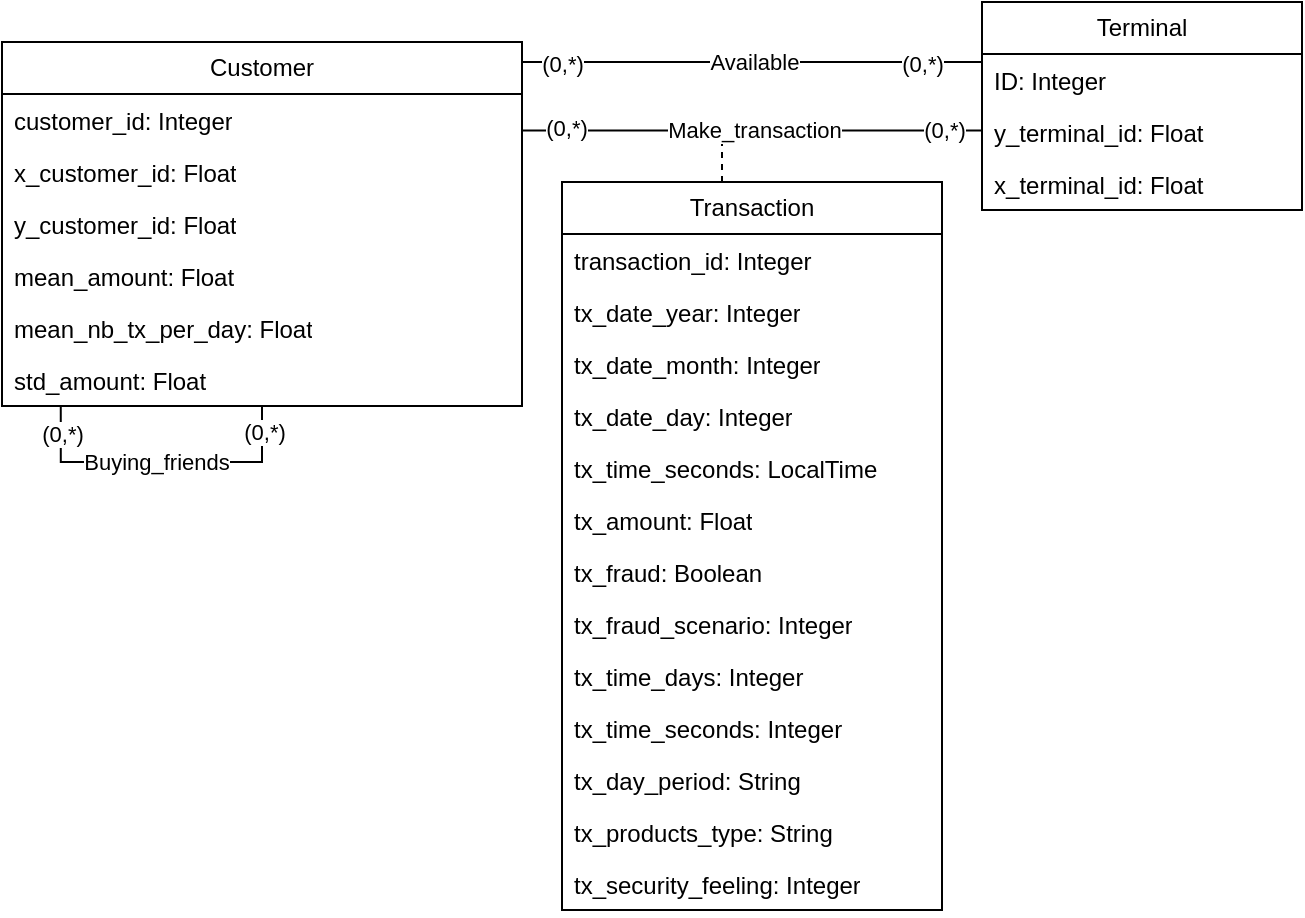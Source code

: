 <mxfile version="25.0.1">
  <diagram name="Pagina-1" id="q-vKuexcqwlGs1cbS1uG">
    <mxGraphModel grid="1" page="1" gridSize="10" guides="1" tooltips="1" connect="1" arrows="1" fold="1" pageScale="1" pageWidth="827" pageHeight="1169" math="0" shadow="0">
      <root>
        <mxCell id="0" />
        <mxCell id="1" parent="0" />
        <mxCell id="nroqLIsP4G2n3ZOkZt5B-1" value="Customer" style="swimlane;fontStyle=0;childLayout=stackLayout;horizontal=1;startSize=26;fillColor=none;horizontalStack=0;resizeParent=1;resizeParentMax=0;resizeLast=0;collapsible=1;marginBottom=0;whiteSpace=wrap;html=1;" vertex="1" parent="1">
          <mxGeometry x="40" y="150" width="260" height="182" as="geometry" />
        </mxCell>
        <mxCell id="nroqLIsP4G2n3ZOkZt5B-2" value="&lt;span class=&quot;n-body-medium line-clamp-3 basis-1/3 font-black&quot;&gt;customer_id&lt;/span&gt;: Integer" style="text;strokeColor=none;fillColor=none;align=left;verticalAlign=top;spacingLeft=4;spacingRight=4;overflow=hidden;rotatable=0;points=[[0,0.5],[1,0.5]];portConstraint=eastwest;whiteSpace=wrap;html=1;" vertex="1" parent="nroqLIsP4G2n3ZOkZt5B-1">
          <mxGeometry y="26" width="260" height="26" as="geometry" />
        </mxCell>
        <mxCell id="nroqLIsP4G2n3ZOkZt5B-3" value="&lt;span class=&quot;n-body-medium line-clamp-3 basis-1/3 font-black&quot;&gt;x_customer_id&lt;/span&gt;: Float" style="text;strokeColor=none;fillColor=none;align=left;verticalAlign=top;spacingLeft=4;spacingRight=4;overflow=hidden;rotatable=0;points=[[0,0.5],[1,0.5]];portConstraint=eastwest;whiteSpace=wrap;html=1;" vertex="1" parent="nroqLIsP4G2n3ZOkZt5B-1">
          <mxGeometry y="52" width="260" height="26" as="geometry" />
        </mxCell>
        <mxCell id="23xXjeNVzSgfdWQKq-GB-1" value="&lt;span class=&quot;n-body-medium line-clamp-3 basis-1/3 font-black&quot;&gt;y_customer_id&lt;/span&gt;: Float" style="text;strokeColor=none;fillColor=none;align=left;verticalAlign=top;spacingLeft=4;spacingRight=4;overflow=hidden;rotatable=0;points=[[0,0.5],[1,0.5]];portConstraint=eastwest;whiteSpace=wrap;html=1;" vertex="1" parent="nroqLIsP4G2n3ZOkZt5B-1">
          <mxGeometry y="78" width="260" height="26" as="geometry" />
        </mxCell>
        <mxCell id="nroqLIsP4G2n3ZOkZt5B-4" value="&lt;span class=&quot;n-body-medium line-clamp-3 basis-1/3 font-black&quot;&gt;mean_amount&lt;/span&gt;&lt;span dir=&quot;ltr&quot; class=&quot;text__translation&quot;&gt;: Float&lt;br&gt;&lt;/span&gt;" style="text;strokeColor=none;fillColor=none;align=left;verticalAlign=top;spacingLeft=4;spacingRight=4;overflow=hidden;rotatable=0;points=[[0,0.5],[1,0.5]];portConstraint=eastwest;whiteSpace=wrap;html=1;" vertex="1" parent="nroqLIsP4G2n3ZOkZt5B-1">
          <mxGeometry y="104" width="260" height="26" as="geometry" />
        </mxCell>
        <mxCell id="nroqLIsP4G2n3ZOkZt5B-6" value="&lt;span class=&quot;n-body-medium line-clamp-3 basis-1/3 font-black&quot;&gt;mean_nb_tx_per_day: Float&lt;br&gt;&lt;/span&gt;" style="text;strokeColor=none;fillColor=none;align=left;verticalAlign=top;spacingLeft=4;spacingRight=4;overflow=hidden;rotatable=0;points=[[0,0.5],[1,0.5]];portConstraint=eastwest;whiteSpace=wrap;html=1;" vertex="1" parent="nroqLIsP4G2n3ZOkZt5B-1">
          <mxGeometry y="130" width="260" height="26" as="geometry" />
        </mxCell>
        <mxCell id="nroqLIsP4G2n3ZOkZt5B-7" value="&lt;span class=&quot;n-body-medium line-clamp-3 basis-1/3 font-black&quot;&gt;std_amount: Float&lt;br&gt;&lt;/span&gt;" style="text;strokeColor=none;fillColor=none;align=left;verticalAlign=top;spacingLeft=4;spacingRight=4;overflow=hidden;rotatable=0;points=[[0,0.5],[1,0.5]];portConstraint=eastwest;whiteSpace=wrap;html=1;" vertex="1" parent="nroqLIsP4G2n3ZOkZt5B-1">
          <mxGeometry y="156" width="260" height="26" as="geometry" />
        </mxCell>
        <mxCell id="gTuj9j2So7aJlRHHhXkW-4" style="edgeStyle=orthogonalEdgeStyle;rounded=0;orthogonalLoop=1;jettySize=auto;html=1;entryX=0.113;entryY=1.003;entryDx=0;entryDy=0;entryPerimeter=0;endArrow=none;endFill=0;" edge="1" parent="nroqLIsP4G2n3ZOkZt5B-1" source="nroqLIsP4G2n3ZOkZt5B-1" target="nroqLIsP4G2n3ZOkZt5B-7">
          <mxGeometry relative="1" as="geometry">
            <mxPoint x="30" y="160" as="targetPoint" />
            <Array as="points">
              <mxPoint x="130" y="210" />
              <mxPoint x="29" y="210" />
            </Array>
          </mxGeometry>
        </mxCell>
        <mxCell id="gTuj9j2So7aJlRHHhXkW-5" value="Buying_friends" style="edgeLabel;html=1;align=center;verticalAlign=middle;resizable=0;points=[];" connectable="0" vertex="1" parent="gTuj9j2So7aJlRHHhXkW-4">
          <mxGeometry x="0.038" relative="1" as="geometry">
            <mxPoint as="offset" />
          </mxGeometry>
        </mxCell>
        <mxCell id="gTuj9j2So7aJlRHHhXkW-6" value="(0,*)" style="edgeLabel;html=1;align=center;verticalAlign=middle;resizable=0;points=[];" connectable="0" vertex="1" parent="gTuj9j2So7aJlRHHhXkW-4">
          <mxGeometry x="-0.885" y="1" relative="1" as="geometry">
            <mxPoint y="4" as="offset" />
          </mxGeometry>
        </mxCell>
        <mxCell id="gTuj9j2So7aJlRHHhXkW-7" value="(0,*)" style="edgeLabel;html=1;align=center;verticalAlign=middle;resizable=0;points=[];" connectable="0" vertex="1" parent="gTuj9j2So7aJlRHHhXkW-4">
          <mxGeometry x="0.905" relative="1" as="geometry">
            <mxPoint y="6" as="offset" />
          </mxGeometry>
        </mxCell>
        <mxCell id="nroqLIsP4G2n3ZOkZt5B-8" value="Terminal" style="swimlane;fontStyle=0;childLayout=stackLayout;horizontal=1;startSize=26;fillColor=none;horizontalStack=0;resizeParent=1;resizeParentMax=0;resizeLast=0;collapsible=1;marginBottom=0;whiteSpace=wrap;html=1;" vertex="1" parent="1">
          <mxGeometry x="530" y="130" width="160" height="104" as="geometry" />
        </mxCell>
        <mxCell id="nroqLIsP4G2n3ZOkZt5B-9" value="ID: Integer" style="text;strokeColor=none;fillColor=none;align=left;verticalAlign=top;spacingLeft=4;spacingRight=4;overflow=hidden;rotatable=0;points=[[0,0.5],[1,0.5]];portConstraint=eastwest;whiteSpace=wrap;html=1;" vertex="1" parent="nroqLIsP4G2n3ZOkZt5B-8">
          <mxGeometry y="26" width="160" height="26" as="geometry" />
        </mxCell>
        <mxCell id="23xXjeNVzSgfdWQKq-GB-3" value="&lt;span class=&quot;n-body-medium line-clamp-3 basis-1/3 font-black&quot;&gt;y_terminal_id&lt;/span&gt;: Float" style="text;strokeColor=none;fillColor=none;align=left;verticalAlign=top;spacingLeft=4;spacingRight=4;overflow=hidden;rotatable=0;points=[[0,0.5],[1,0.5]];portConstraint=eastwest;whiteSpace=wrap;html=1;" vertex="1" parent="nroqLIsP4G2n3ZOkZt5B-8">
          <mxGeometry y="52" width="160" height="26" as="geometry" />
        </mxCell>
        <mxCell id="23xXjeNVzSgfdWQKq-GB-2" value="&lt;span class=&quot;n-body-medium line-clamp-3 basis-1/3 font-black&quot;&gt;x_&lt;/span&gt;&lt;span class=&quot;n-body-medium line-clamp-3 basis-1/3 font-black&quot;&gt;terminal&lt;/span&gt;&lt;span class=&quot;n-body-medium line-clamp-3 basis-1/3 font-black&quot;&gt;_id&lt;/span&gt;: Float" style="text;strokeColor=none;fillColor=none;align=left;verticalAlign=top;spacingLeft=4;spacingRight=4;overflow=hidden;rotatable=0;points=[[0,0.5],[1,0.5]];portConstraint=eastwest;whiteSpace=wrap;html=1;" vertex="1" parent="nroqLIsP4G2n3ZOkZt5B-8">
          <mxGeometry y="78" width="160" height="26" as="geometry" />
        </mxCell>
        <mxCell id="nroqLIsP4G2n3ZOkZt5B-14" style="edgeStyle=orthogonalEdgeStyle;rounded=0;orthogonalLoop=1;jettySize=auto;html=1;entryX=0;entryY=0.154;entryDx=0;entryDy=0;entryPerimeter=0;endArrow=none;endFill=0;" edge="1" parent="1" source="nroqLIsP4G2n3ZOkZt5B-1" target="nroqLIsP4G2n3ZOkZt5B-9">
          <mxGeometry relative="1" as="geometry">
            <Array as="points">
              <mxPoint x="350" y="160" />
              <mxPoint x="350" y="160" />
            </Array>
          </mxGeometry>
        </mxCell>
        <mxCell id="nroqLIsP4G2n3ZOkZt5B-16" value="Available" style="edgeLabel;html=1;align=center;verticalAlign=middle;resizable=0;points=[];" connectable="0" vertex="1" parent="nroqLIsP4G2n3ZOkZt5B-14">
          <mxGeometry x="0.069" relative="1" as="geometry">
            <mxPoint x="-7" as="offset" />
          </mxGeometry>
        </mxCell>
        <mxCell id="nroqLIsP4G2n3ZOkZt5B-17" value="(0,*)" style="edgeLabel;html=1;align=center;verticalAlign=middle;resizable=0;points=[];" connectable="0" vertex="1" parent="nroqLIsP4G2n3ZOkZt5B-14">
          <mxGeometry x="0.843" y="-1" relative="1" as="geometry">
            <mxPoint x="-12" as="offset" />
          </mxGeometry>
        </mxCell>
        <mxCell id="nroqLIsP4G2n3ZOkZt5B-18" value="(0,*)" style="edgeLabel;html=1;align=center;verticalAlign=middle;resizable=0;points=[];" connectable="0" vertex="1" parent="nroqLIsP4G2n3ZOkZt5B-14">
          <mxGeometry x="-0.831" y="-1" relative="1" as="geometry">
            <mxPoint as="offset" />
          </mxGeometry>
        </mxCell>
        <mxCell id="nroqLIsP4G2n3ZOkZt5B-34" style="edgeStyle=orthogonalEdgeStyle;rounded=0;orthogonalLoop=1;jettySize=auto;html=1;dashed=1;endArrow=none;endFill=0;" edge="1" parent="1" source="nroqLIsP4G2n3ZOkZt5B-19">
          <mxGeometry relative="1" as="geometry">
            <mxPoint x="400" y="200" as="targetPoint" />
            <Array as="points">
              <mxPoint x="400" y="210" />
              <mxPoint x="400" y="210" />
            </Array>
          </mxGeometry>
        </mxCell>
        <mxCell id="nroqLIsP4G2n3ZOkZt5B-19" value="Transaction" style="swimlane;fontStyle=0;childLayout=stackLayout;horizontal=1;startSize=26;fillColor=none;horizontalStack=0;resizeParent=1;resizeParentMax=0;resizeLast=0;collapsible=1;marginBottom=0;whiteSpace=wrap;html=1;" vertex="1" parent="1">
          <mxGeometry x="320" y="220" width="190" height="364" as="geometry" />
        </mxCell>
        <mxCell id="nroqLIsP4G2n3ZOkZt5B-20" value="transaction_id: Integer" style="text;strokeColor=none;fillColor=none;align=left;verticalAlign=top;spacingLeft=4;spacingRight=4;overflow=hidden;rotatable=0;points=[[0,0.5],[1,0.5]];portConstraint=eastwest;whiteSpace=wrap;html=1;" vertex="1" parent="nroqLIsP4G2n3ZOkZt5B-19">
          <mxGeometry y="26" width="190" height="26" as="geometry" />
        </mxCell>
        <mxCell id="nroqLIsP4G2n3ZOkZt5B-27" value="&lt;span class=&quot;n-body-medium line-clamp-3 basis-1/3 font-black&quot;&gt;tx_date_year:&lt;/span&gt; Integer" style="text;strokeColor=none;fillColor=none;align=left;verticalAlign=top;spacingLeft=4;spacingRight=4;overflow=hidden;rotatable=0;points=[[0,0.5],[1,0.5]];portConstraint=eastwest;whiteSpace=wrap;html=1;" vertex="1" parent="nroqLIsP4G2n3ZOkZt5B-19">
          <mxGeometry y="52" width="190" height="26" as="geometry" />
        </mxCell>
        <mxCell id="23xXjeNVzSgfdWQKq-GB-4" value="&lt;span class=&quot;n-body-medium line-clamp-3 basis-1/3 font-black&quot;&gt;tx_date_month:&lt;/span&gt; Integer" style="text;strokeColor=none;fillColor=none;align=left;verticalAlign=top;spacingLeft=4;spacingRight=4;overflow=hidden;rotatable=0;points=[[0,0.5],[1,0.5]];portConstraint=eastwest;whiteSpace=wrap;html=1;" vertex="1" parent="nroqLIsP4G2n3ZOkZt5B-19">
          <mxGeometry y="78" width="190" height="26" as="geometry" />
        </mxCell>
        <mxCell id="23xXjeNVzSgfdWQKq-GB-5" value="&lt;span class=&quot;n-body-medium line-clamp-3 basis-1/3 font-black&quot;&gt;tx_date_day:&lt;/span&gt; Integer" style="text;strokeColor=none;fillColor=none;align=left;verticalAlign=top;spacingLeft=4;spacingRight=4;overflow=hidden;rotatable=0;points=[[0,0.5],[1,0.5]];portConstraint=eastwest;whiteSpace=wrap;html=1;" vertex="1" parent="nroqLIsP4G2n3ZOkZt5B-19">
          <mxGeometry y="104" width="190" height="26" as="geometry" />
        </mxCell>
        <mxCell id="23xXjeNVzSgfdWQKq-GB-8" value="&lt;span class=&quot;n-body-medium line-clamp-3 basis-1/3 font-black&quot;&gt;tx_time_seconds&lt;/span&gt;&lt;span class=&quot;n-body-medium line-clamp-3 basis-1/3 font-black&quot;&gt;:&lt;/span&gt; LocalTime" style="text;strokeColor=none;fillColor=none;align=left;verticalAlign=top;spacingLeft=4;spacingRight=4;overflow=hidden;rotatable=0;points=[[0,0.5],[1,0.5]];portConstraint=eastwest;whiteSpace=wrap;html=1;" vertex="1" parent="nroqLIsP4G2n3ZOkZt5B-19">
          <mxGeometry y="130" width="190" height="26" as="geometry" />
        </mxCell>
        <mxCell id="nroqLIsP4G2n3ZOkZt5B-26" value="&lt;span class=&quot;n-body-medium line-clamp-3 basis-1/3 font-black&quot;&gt;tx_amount&lt;/span&gt;: Float" style="text;strokeColor=none;fillColor=none;align=left;verticalAlign=top;spacingLeft=4;spacingRight=4;overflow=hidden;rotatable=0;points=[[0,0.5],[1,0.5]];portConstraint=eastwest;whiteSpace=wrap;html=1;" vertex="1" parent="nroqLIsP4G2n3ZOkZt5B-19">
          <mxGeometry y="156" width="190" height="26" as="geometry" />
        </mxCell>
        <mxCell id="nroqLIsP4G2n3ZOkZt5B-28" value="&lt;span class=&quot;n-body-medium line-clamp-3 basis-1/3 font-black&quot;&gt;tx_fraud&lt;/span&gt;: Boolean" style="text;strokeColor=none;fillColor=none;align=left;verticalAlign=top;spacingLeft=4;spacingRight=4;overflow=hidden;rotatable=0;points=[[0,0.5],[1,0.5]];portConstraint=eastwest;whiteSpace=wrap;html=1;" vertex="1" parent="nroqLIsP4G2n3ZOkZt5B-19">
          <mxGeometry y="182" width="190" height="26" as="geometry" />
        </mxCell>
        <mxCell id="nroqLIsP4G2n3ZOkZt5B-29" value="&lt;span class=&quot;n-body-medium line-clamp-3 basis-1/3 font-black&quot;&gt;tx_fraud_scenario&lt;/span&gt;: Integer" style="text;strokeColor=none;fillColor=none;align=left;verticalAlign=top;spacingLeft=4;spacingRight=4;overflow=hidden;rotatable=0;points=[[0,0.5],[1,0.5]];portConstraint=eastwest;whiteSpace=wrap;html=1;" vertex="1" parent="nroqLIsP4G2n3ZOkZt5B-19">
          <mxGeometry y="208" width="190" height="26" as="geometry" />
        </mxCell>
        <mxCell id="23xXjeNVzSgfdWQKq-GB-6" value="&lt;span class=&quot;n-body-medium line-clamp-3 basis-1/3 font-black&quot;&gt;tx_time_days&lt;/span&gt;: Integer" style="text;strokeColor=none;fillColor=none;align=left;verticalAlign=top;spacingLeft=4;spacingRight=4;overflow=hidden;rotatable=0;points=[[0,0.5],[1,0.5]];portConstraint=eastwest;whiteSpace=wrap;html=1;" vertex="1" parent="nroqLIsP4G2n3ZOkZt5B-19">
          <mxGeometry y="234" width="190" height="26" as="geometry" />
        </mxCell>
        <mxCell id="23xXjeNVzSgfdWQKq-GB-7" value="&lt;span class=&quot;n-body-medium line-clamp-3 basis-1/3 font-black&quot;&gt;tx_time_seconds&lt;/span&gt;: Integer" style="text;strokeColor=none;fillColor=none;align=left;verticalAlign=top;spacingLeft=4;spacingRight=4;overflow=hidden;rotatable=0;points=[[0,0.5],[1,0.5]];portConstraint=eastwest;whiteSpace=wrap;html=1;" vertex="1" parent="nroqLIsP4G2n3ZOkZt5B-19">
          <mxGeometry y="260" width="190" height="26" as="geometry" />
        </mxCell>
        <mxCell id="gTuj9j2So7aJlRHHhXkW-8" value="&lt;span class=&quot;n-body-medium line-clamp-3 basis-1/3 font-black&quot;&gt;tx_day_period&lt;/span&gt;: String" style="text;strokeColor=none;fillColor=none;align=left;verticalAlign=top;spacingLeft=4;spacingRight=4;overflow=hidden;rotatable=0;points=[[0,0.5],[1,0.5]];portConstraint=eastwest;whiteSpace=wrap;html=1;" vertex="1" parent="nroqLIsP4G2n3ZOkZt5B-19">
          <mxGeometry y="286" width="190" height="26" as="geometry" />
        </mxCell>
        <mxCell id="gTuj9j2So7aJlRHHhXkW-10" value="&lt;span class=&quot;n-body-medium line-clamp-3 basis-1/3 font-black&quot;&gt;tx_products_type&lt;/span&gt;: String" style="text;strokeColor=none;fillColor=none;align=left;verticalAlign=top;spacingLeft=4;spacingRight=4;overflow=hidden;rotatable=0;points=[[0,0.5],[1,0.5]];portConstraint=eastwest;whiteSpace=wrap;html=1;" vertex="1" parent="nroqLIsP4G2n3ZOkZt5B-19">
          <mxGeometry y="312" width="190" height="26" as="geometry" />
        </mxCell>
        <mxCell id="gTuj9j2So7aJlRHHhXkW-11" value="&lt;span class=&quot;n-body-medium line-clamp-3 basis-1/3 font-black&quot;&gt;tx_security_feeling&lt;/span&gt;: Integer" style="text;strokeColor=none;fillColor=none;align=left;verticalAlign=top;spacingLeft=4;spacingRight=4;overflow=hidden;rotatable=0;points=[[0,0.5],[1,0.5]];portConstraint=eastwest;whiteSpace=wrap;html=1;" vertex="1" parent="nroqLIsP4G2n3ZOkZt5B-19">
          <mxGeometry y="338" width="190" height="26" as="geometry" />
        </mxCell>
        <mxCell id="nroqLIsP4G2n3ZOkZt5B-30" style="edgeStyle=orthogonalEdgeStyle;rounded=0;orthogonalLoop=1;jettySize=auto;html=1;entryX=0.002;entryY=0.471;entryDx=0;entryDy=0;endArrow=none;endFill=0;entryPerimeter=0;" edge="1" parent="1" source="nroqLIsP4G2n3ZOkZt5B-1" target="23xXjeNVzSgfdWQKq-GB-3">
          <mxGeometry relative="1" as="geometry">
            <Array as="points">
              <mxPoint x="415" y="194" />
            </Array>
            <mxPoint x="500" y="247" as="targetPoint" />
          </mxGeometry>
        </mxCell>
        <mxCell id="nroqLIsP4G2n3ZOkZt5B-31" value="Make_transaction" style="edgeLabel;html=1;align=center;verticalAlign=middle;resizable=0;points=[];" connectable="0" vertex="1" parent="nroqLIsP4G2n3ZOkZt5B-30">
          <mxGeometry x="0.002" relative="1" as="geometry">
            <mxPoint as="offset" />
          </mxGeometry>
        </mxCell>
        <mxCell id="nroqLIsP4G2n3ZOkZt5B-32" value="(0,*)" style="edgeLabel;html=1;align=center;verticalAlign=middle;resizable=0;points=[];" connectable="0" vertex="1" parent="nroqLIsP4G2n3ZOkZt5B-30">
          <mxGeometry x="0.85" relative="1" as="geometry">
            <mxPoint x="-2" as="offset" />
          </mxGeometry>
        </mxCell>
        <mxCell id="nroqLIsP4G2n3ZOkZt5B-33" value="(0,*)" style="edgeLabel;html=1;align=center;verticalAlign=middle;resizable=0;points=[];" connectable="0" vertex="1" parent="nroqLIsP4G2n3ZOkZt5B-30">
          <mxGeometry x="-0.811" y="1" relative="1" as="geometry">
            <mxPoint as="offset" />
          </mxGeometry>
        </mxCell>
      </root>
    </mxGraphModel>
  </diagram>
</mxfile>
